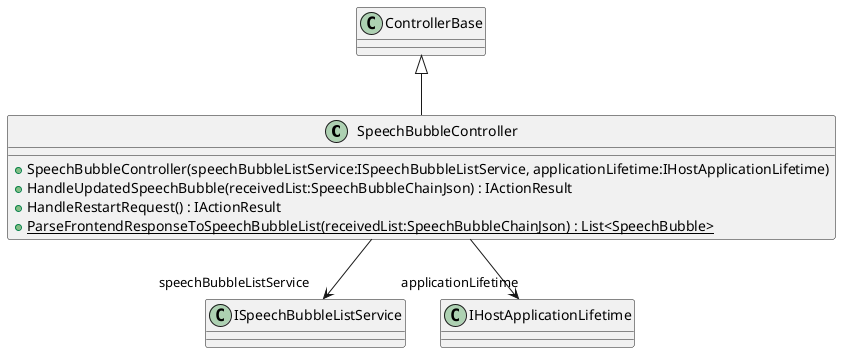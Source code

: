 @startuml
class SpeechBubbleController {
    + SpeechBubbleController(speechBubbleListService:ISpeechBubbleListService, applicationLifetime:IHostApplicationLifetime)
    + HandleUpdatedSpeechBubble(receivedList:SpeechBubbleChainJson) : IActionResult
    + HandleRestartRequest() : IActionResult
    + {static} ParseFrontendResponseToSpeechBubbleList(receivedList:SpeechBubbleChainJson) : List<SpeechBubble>
}
ControllerBase <|-- SpeechBubbleController
SpeechBubbleController --> "speechBubbleListService" ISpeechBubbleListService
SpeechBubbleController --> "applicationLifetime" IHostApplicationLifetime
@enduml
